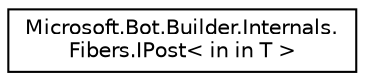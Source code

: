 digraph "Graphical Class Hierarchy"
{
  edge [fontname="Helvetica",fontsize="10",labelfontname="Helvetica",labelfontsize="10"];
  node [fontname="Helvetica",fontsize="10",shape=record];
  rankdir="LR";
  Node1 [label="Microsoft.Bot.Builder.Internals.\lFibers.IPost\< in in T \>",height=0.2,width=0.4,color="black", fillcolor="white", style="filled",URL="$dd/d5f/interface_microsoft_1_1_bot_1_1_builder_1_1_internals_1_1_fibers_1_1_i_post.html"];
}
